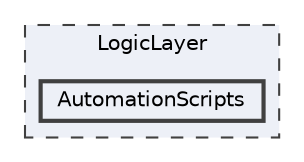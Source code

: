 digraph "LogicLayer/AutomationScripts"
{
 // LATEX_PDF_SIZE
  bgcolor="transparent";
  edge [fontname=Helvetica,fontsize=10,labelfontname=Helvetica,labelfontsize=10];
  node [fontname=Helvetica,fontsize=10,shape=box,height=0.2,width=0.4];
  compound=true
  subgraph clusterdir_302d87c9eb40d44ee4a2be45bb653347 {
    graph [ bgcolor="#edf0f7", pencolor="grey25", label="LogicLayer", fontname=Helvetica,fontsize=10 style="filled,dashed", URL="dir_302d87c9eb40d44ee4a2be45bb653347.html",tooltip=""]
  dir_1bbb1e16776c338440d24a157a5c59a7 [label="AutomationScripts", fillcolor="#edf0f7", color="grey25", style="filled,bold", URL="dir_1bbb1e16776c338440d24a157a5c59a7.html",tooltip=""];
  }
}
